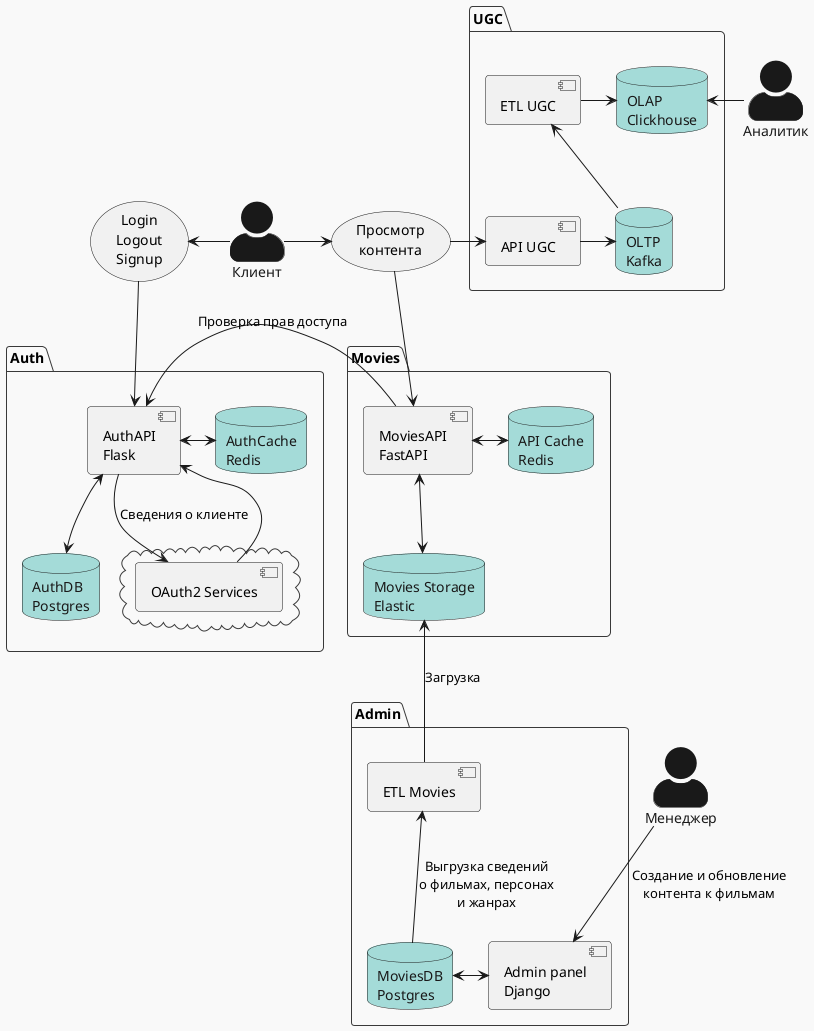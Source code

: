 @startuml
!theme mars
skinparam componentStyle uml2
skinparam actorStyle awesome


:Клиент: as CC
:Менеджер: as MC
:Аналитик: as AC 

usecase "Login\nLogout\nSignup" as auth
usecase "Просмотр\nконтента" as content

CC -left-> auth
CC -right-> content

package Auth {
[AuthAPI\nFlask] as AuthAPI
database "AuthCache\nRedis" as AuthCache
database "AuthDB\nPostgres" as AuthDB
AuthAPI <-> AuthCache
AuthAPI <-down-> AuthDB
cloud {
[OAuth2 Services] as oauth2
}
oauth2 -down-> AuthAPI
oauth2 <-up- AuthAPI: Cведения о клиенте
auth -> AuthAPI
}

package Movies {
[MoviesAPI\nFastAPI] as MoviesAPI
database "Movies Storage\nElastic" as ES
database "API Cache\nRedis" as redis
MoviesAPI <-down-> ES
MoviesAPI <-> redis
}
content -down-> MoviesAPI
MoviesAPI -> AuthAPI: Проверка прав доступа

package Admin {
component "Admin panel\nDjango" as Django
database "MoviesDB\nPostgres" as MoviesDB
Django <-> MoviesDB
[ETL Movies] as ETL1
ETL1 -up-> ES: Загрузка
ETL1 <-down- MoviesDB: Выгрузка сведений\nо фильмах, персонах\nи жанрах
MC -down-> Django: Создание и обновление\nконтента к фильмам
}

package UGC {
[API UGC] as UGCAPI
database "OLTP\nKafka" as OLTP
UGCAPI -> OLTP
[ETL UGC] as ETLUGC
ETLUGC <-down- OLTP
' note left of ETL_UGC : Перегрузка данных\nиз транзакционного хранилища\nв аналитическое
database "OLAP\nClickhouse" as OLAP
ETLUGC -> OLAP
}
content -> UGCAPI
AC -> OLAP

@enduml